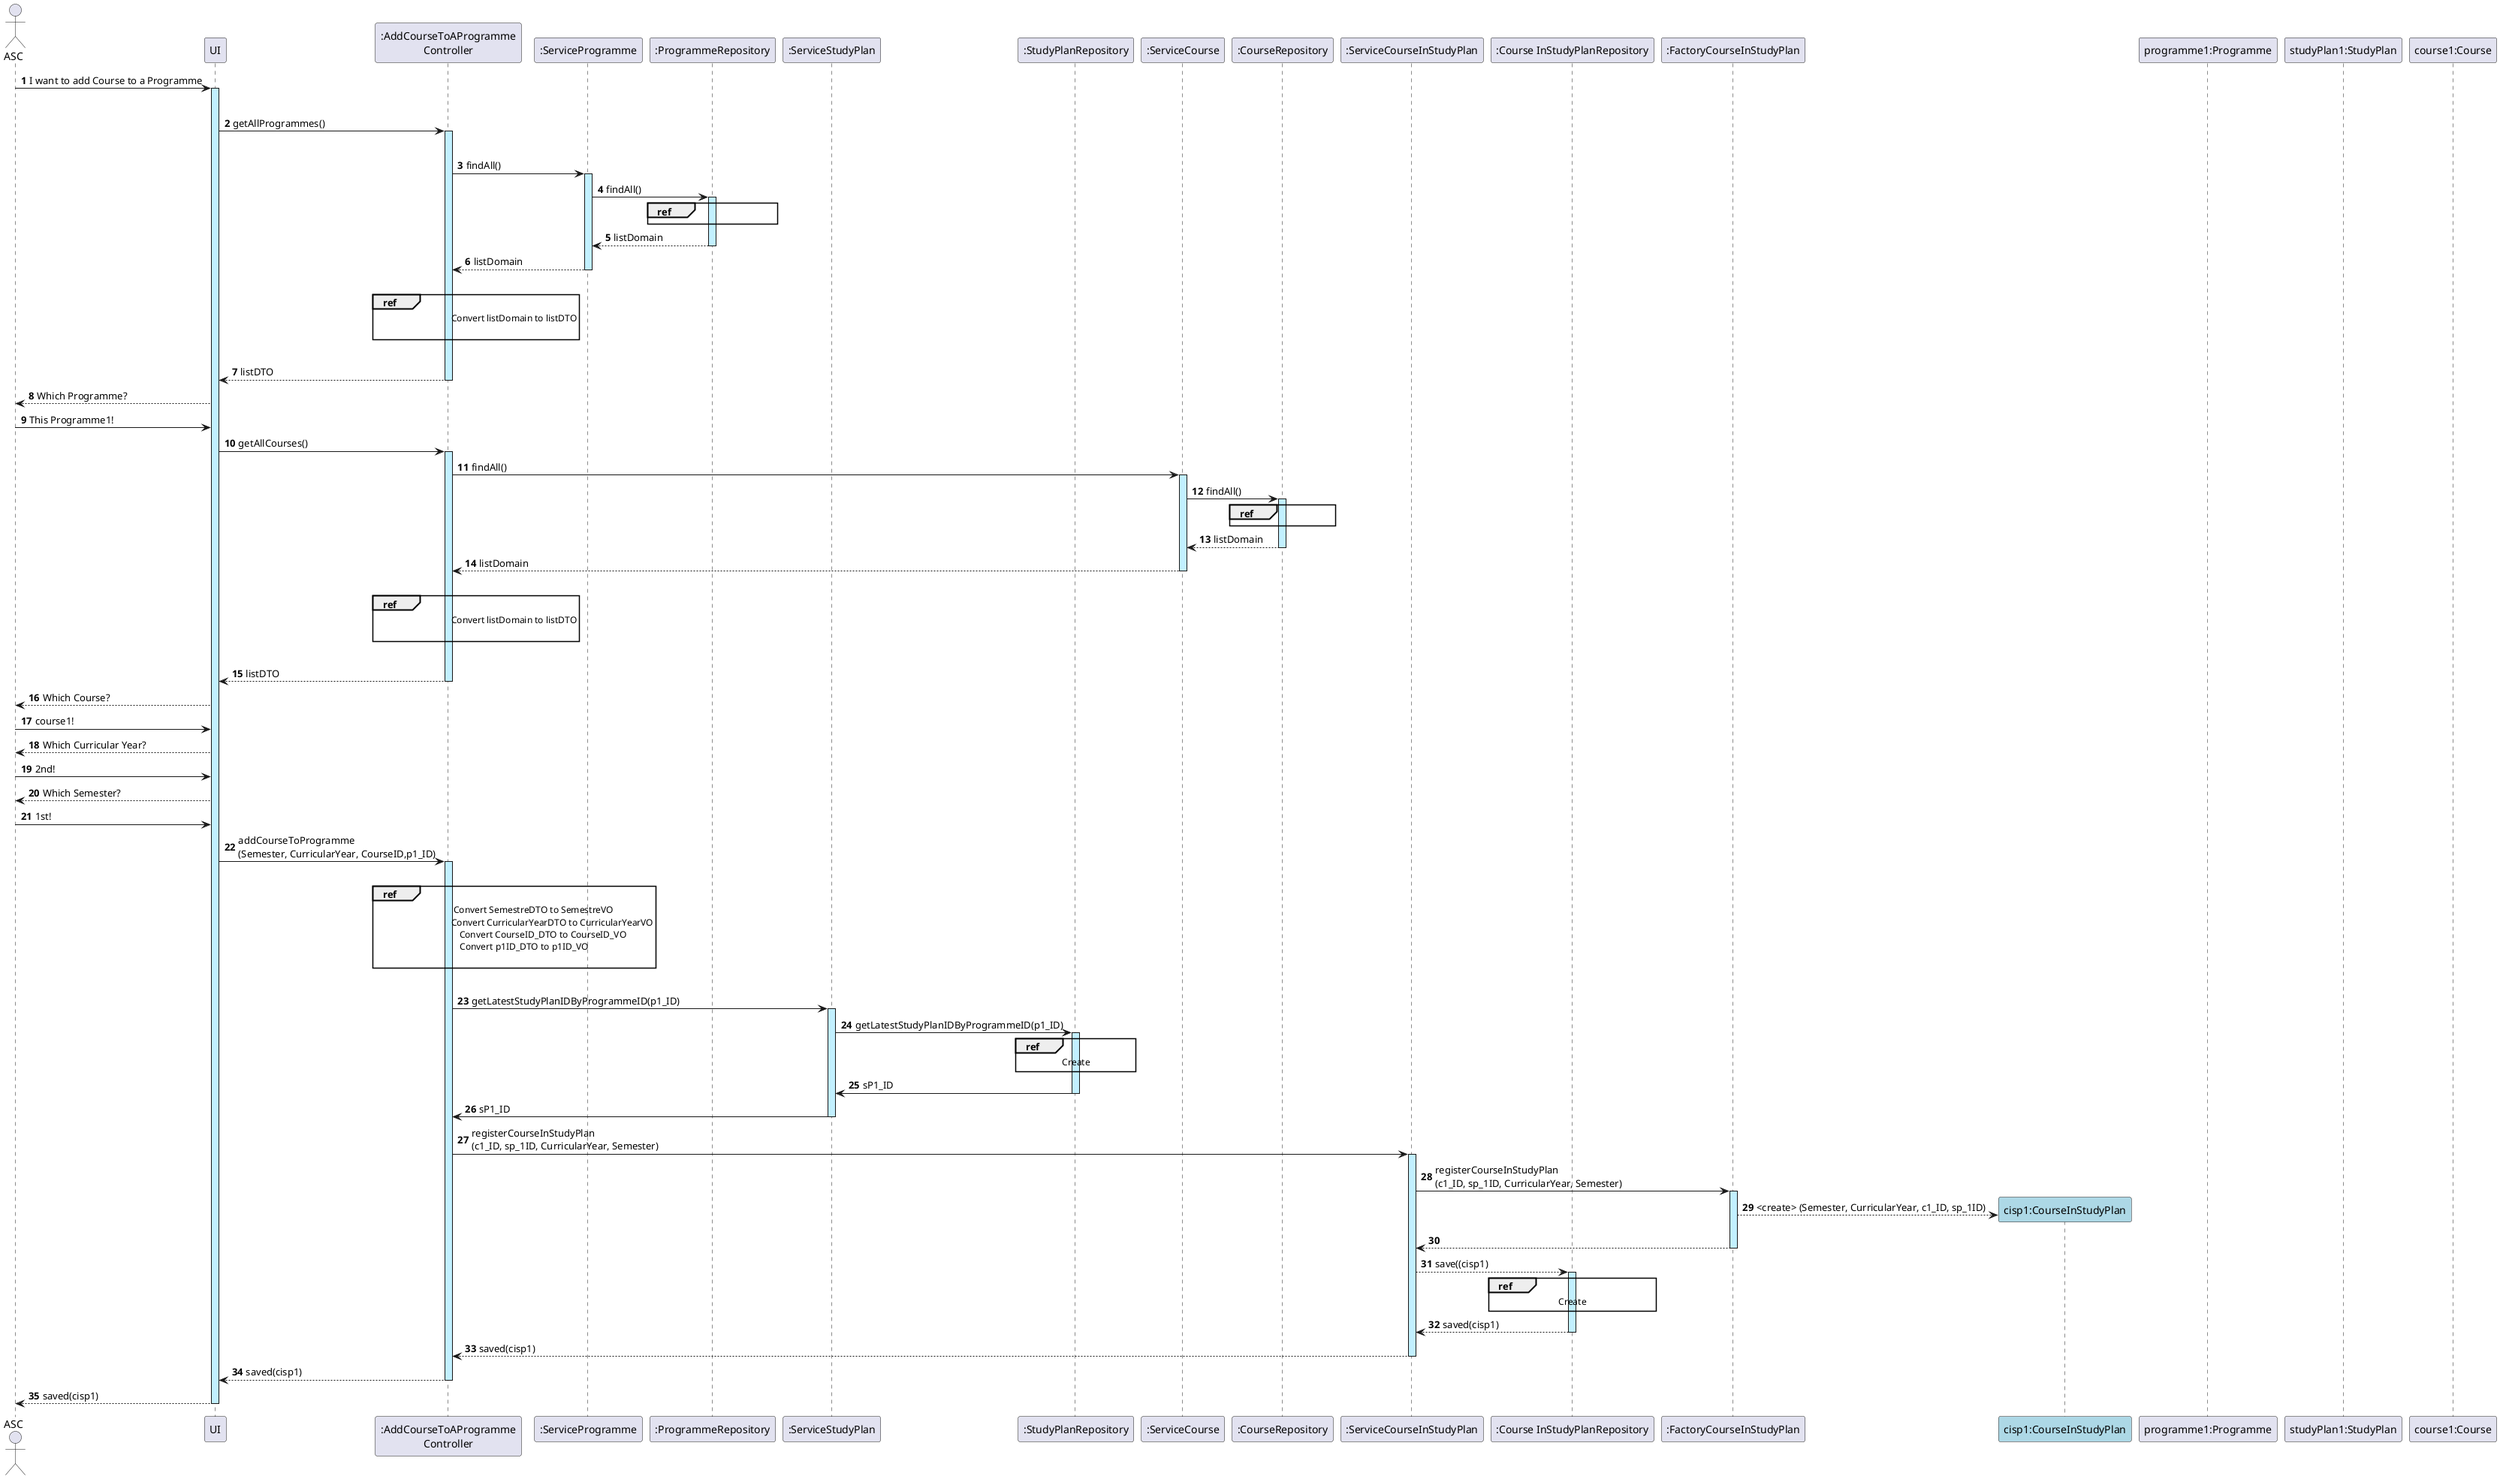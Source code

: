 @startuml
actor ASC
participant UI
participant ":AddCourseToAProgramme\nController" as CTRL
participant ":ServiceProgramme" as SP
participant ":ProgrammeRepository" as PR
participant ":ServiceStudyPlan" as SSP
participant ":StudyPlanRepository" as SPR
participant ":ServiceCourse" as SC
participant ":CourseRepository" as CR
participant ":ServiceCourseInStudyPlan" as SCSP
participant ":Course InStudyPlanRepository" as CSPR
participant ":FactoryCourseInStudyPlan" as FCSP
skinparam sequenceLifeLineBackgroundColor #application
autonumber

ASC -> UI ++  : I want to add Course to a Programme
|||
UI -> CTRL ++ : getAllProgrammes()
|||
CTRL -> SP ++ : findAll()
SP -> PR ++ : findAll()
ref over PR
end ref

PR --> SP -- : listDomain
SP --> CTRL -- : listDomain
|||
ref over CTRL
\t\t\t\tConvert listDomain to listDTO

end ref
|||
CTRL --> UI --:  listDTO

UI --> ASC : Which Programme?
ASC -> UI : This Programme1!

UI -> CTRL ++ : getAllCourses()

CTRL -> SC ++ : findAll()
SC -> CR ++ : findAll()
ref over CR

end ref
CR --> SC -- : listDomain
SC --> CTRL  -- : listDomain
|||
ref over CTRL
\t\t\t\tConvert listDomain to listDTO

end ref
|||
CTRL --> UI  -- : listDTO

UI --> ASC : Which Course?
ASC -> UI : course1!
UI --> ASC : Which Curricular Year?
ASC -> UI : 2nd!
UI --> ASC : Which Semester?
ASC -> UI : 1st!

UI -> CTRL ++: addCourseToProgramme\n(Semester, CurricularYear, CourseID,p1_ID)
|||
ref over CTRL
\t\tConvert SemestreDTO to SemestreVO
\t\t\t\tConvert CurricularYearDTO to CurricularYearVO
\t\t\tConvert CourseID_DTO to CourseID_VO
\tConvert p1ID_DTO to p1ID_VO

end ref
|||
CTRL -> SSP ++: getLatestStudyPlanIDByProgrammeID(p1_ID)
SSP -> SPR ++: getLatestStudyPlanIDByProgrammeID(p1_ID)
ref over SPR
Create
end ref
SPR -> SSP --: sP1_ID
SSP -> CTRL --: sP1_ID
CTRL-> SCSP ++  : registerCourseInStudyPlan\n(c1_ID, sp_1ID, CurricularYear, Semester)
SCSP -> FCSP ++  : registerCourseInStudyPlan\n(c1_ID, sp_1ID, CurricularYear, Semester)

create "cisp1:CourseInStudyPlan" as CISP #lightblue
FCSP --> CISP : <create> (Semester, CurricularYear, c1_ID, sp_1ID)
FCSP --> SCSP --:
SCSP --> CSPR ++ : save((cisp1)
ref over CSPR
Create
end ref
CSPR --> SCSP -- : saved(cisp1)

SCSP --> CTRL--: saved(cisp1)
CTRL --> UI -- : saved(cisp1)
UI --> ASC -- : saved(cisp1)

participant "programme1:Programme"
participant "studyPlan1:StudyPlan"
participant "course1:Course"

@enduml